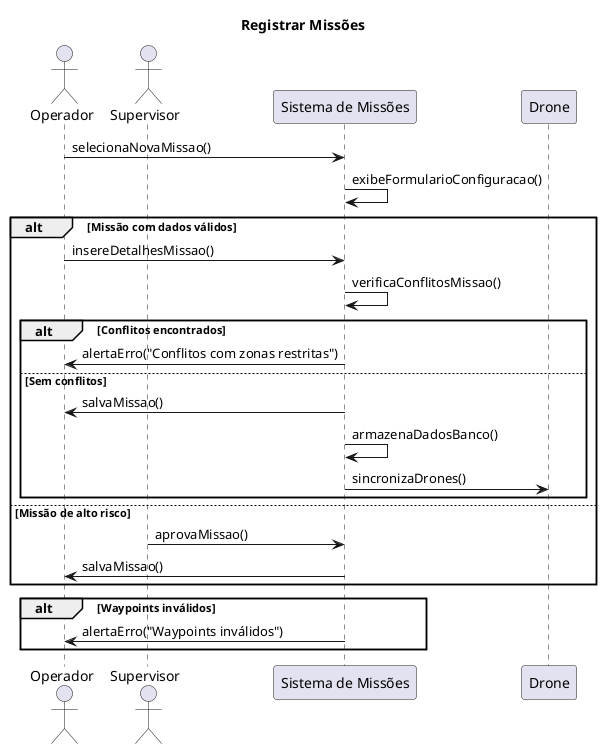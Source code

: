 @startuml
title Registrar Missões

actor Operador
actor Supervisor
participant "Sistema de Missões" as SM
participant Drone

Operador -> SM : selecionaNovaMissao()
SM -> SM : exibeFormularioConfiguracao()

alt Missão com dados válidos
    Operador -> SM : insereDetalhesMissao()
    SM -> SM : verificaConflitosMissao()
    alt Conflitos encontrados
        SM -> Operador : alertaErro("Conflitos com zonas restritas")
    else Sem conflitos
        SM -> Operador : salvaMissao()
        SM -> SM : armazenaDadosBanco()
        SM -> Drone : sincronizaDrones()
    end
else Missão de alto risco
    Supervisor -> SM : aprovaMissao()
    SM -> Operador : salvaMissao()
end

alt Waypoints inválidos
    SM -> Operador : alertaErro("Waypoints inválidos")
end

@enduml
